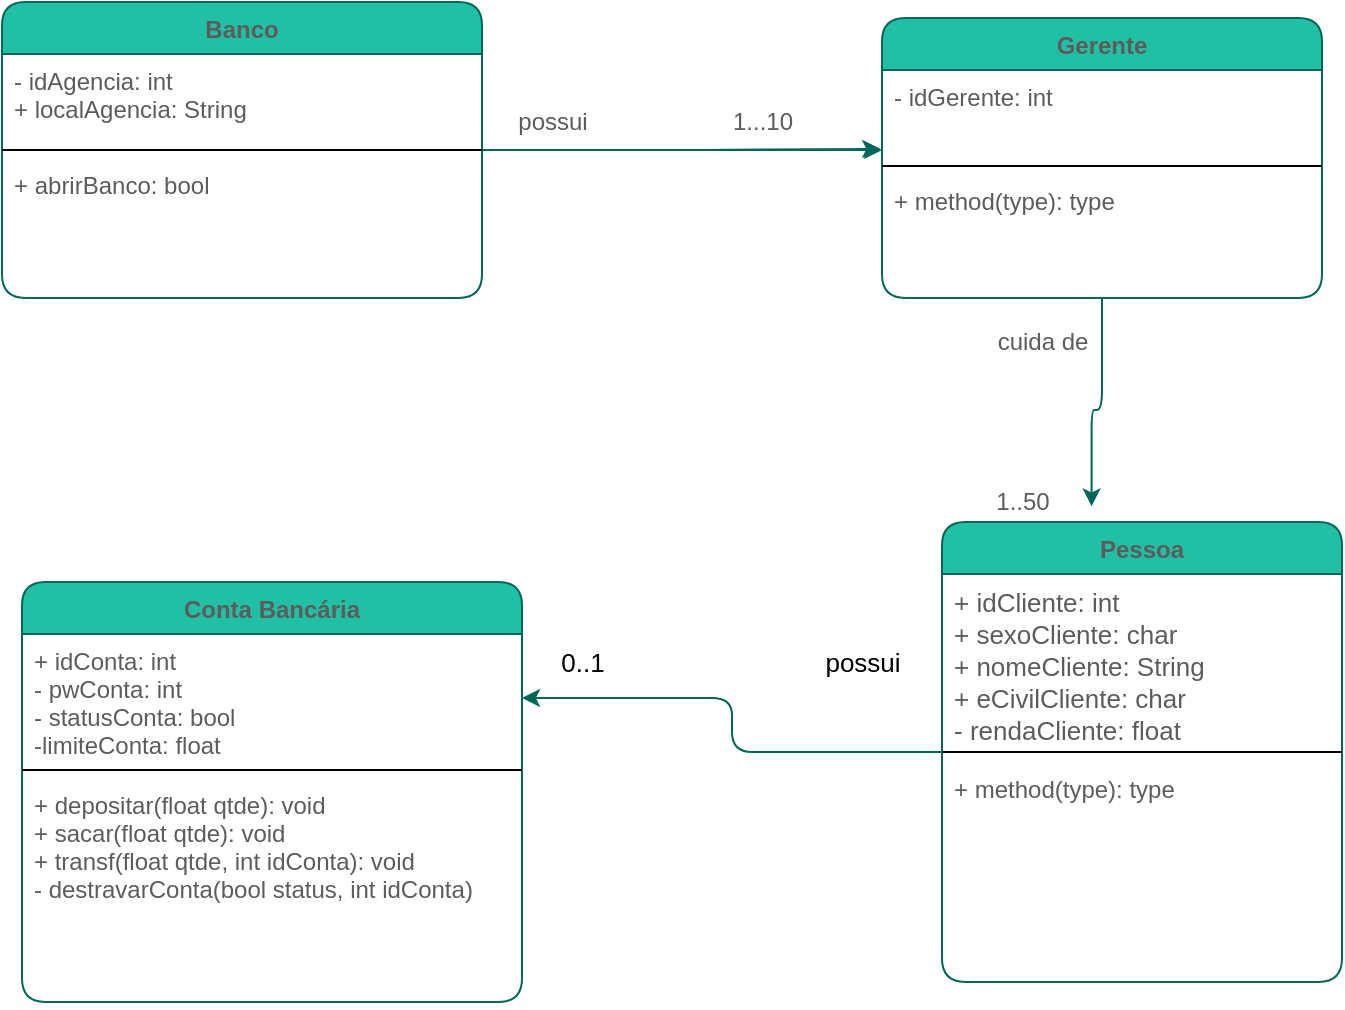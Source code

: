 <mxfile version="17.3.0" type="github">
  <diagram id="C5RBs43oDa-KdzZeNtuy" name="Page-1">
    <mxGraphModel dx="1626" dy="566" grid="1" gridSize="10" guides="1" tooltips="1" connect="1" arrows="1" fold="1" page="1" pageScale="1" pageWidth="827" pageHeight="1169" math="0" shadow="0">
      <root>
        <mxCell id="WIyWlLk6GJQsqaUBKTNV-0" />
        <mxCell id="WIyWlLk6GJQsqaUBKTNV-1" parent="WIyWlLk6GJQsqaUBKTNV-0" />
        <mxCell id="wFBebzfQempYTmUqBERj-8" style="edgeStyle=orthogonalEdgeStyle;curved=0;rounded=1;sketch=0;orthogonalLoop=1;jettySize=auto;html=1;fontColor=#5C5C5C;strokeColor=#006658;fillColor=#21C0A5;" parent="WIyWlLk6GJQsqaUBKTNV-1" source="wFBebzfQempYTmUqBERj-4" edge="1">
          <mxGeometry relative="1" as="geometry">
            <mxPoint x="-360" y="94" as="targetPoint" />
          </mxGeometry>
        </mxCell>
        <mxCell id="wFBebzfQempYTmUqBERj-20" style="edgeStyle=orthogonalEdgeStyle;curved=0;rounded=1;sketch=0;orthogonalLoop=1;jettySize=auto;html=1;entryX=-0.004;entryY=0.896;entryDx=0;entryDy=0;entryPerimeter=0;fontColor=#5C5C5C;strokeColor=#006658;fillColor=#21C0A5;" parent="WIyWlLk6GJQsqaUBKTNV-1" source="wFBebzfQempYTmUqBERj-4" target="wFBebzfQempYTmUqBERj-12" edge="1">
          <mxGeometry relative="1" as="geometry" />
        </mxCell>
        <mxCell id="wFBebzfQempYTmUqBERj-4" value="Banco" style="swimlane;fontStyle=1;align=center;verticalAlign=top;childLayout=stackLayout;horizontal=1;startSize=26;horizontalStack=0;resizeParent=1;resizeParentMax=0;resizeLast=0;collapsible=1;marginBottom=0;rounded=1;sketch=0;fontColor=#5C5C5C;strokeColor=#006658;fillColor=#21C0A5;" parent="WIyWlLk6GJQsqaUBKTNV-1" vertex="1">
          <mxGeometry x="-800" y="20" width="240" height="148" as="geometry" />
        </mxCell>
        <mxCell id="wFBebzfQempYTmUqBERj-5" value="- idAgencia: int&#xa;+ localAgencia: String" style="text;strokeColor=none;fillColor=none;align=left;verticalAlign=top;spacingLeft=4;spacingRight=4;overflow=hidden;rotatable=0;points=[[0,0.5],[1,0.5]];portConstraint=eastwest;rounded=1;sketch=0;fontColor=#5C5C5C;" parent="wFBebzfQempYTmUqBERj-4" vertex="1">
          <mxGeometry y="26" width="240" height="44" as="geometry" />
        </mxCell>
        <mxCell id="wFBebzfQempYTmUqBERj-6" value="" style="line;strokeWidth=1;fillColor=none;align=left;verticalAlign=middle;spacingTop=-1;spacingLeft=3;spacingRight=3;rotatable=0;labelPosition=right;points=[];portConstraint=eastwest;rounded=1;sketch=0;fontColor=#5C5C5C;" parent="wFBebzfQempYTmUqBERj-4" vertex="1">
          <mxGeometry y="70" width="240" height="8" as="geometry" />
        </mxCell>
        <mxCell id="wFBebzfQempYTmUqBERj-7" value="+ abrirBanco: bool" style="text;strokeColor=none;fillColor=none;align=left;verticalAlign=top;spacingLeft=4;spacingRight=4;overflow=hidden;rotatable=0;points=[[0,0.5],[1,0.5]];portConstraint=eastwest;rounded=1;sketch=0;fontColor=#5C5C5C;" parent="wFBebzfQempYTmUqBERj-4" vertex="1">
          <mxGeometry y="78" width="240" height="70" as="geometry" />
        </mxCell>
        <mxCell id="wFBebzfQempYTmUqBERj-9" value="possui" style="text;html=1;align=center;verticalAlign=middle;resizable=0;points=[];autosize=1;strokeColor=none;fillColor=none;fontColor=#5C5C5C;rounded=1;" parent="WIyWlLk6GJQsqaUBKTNV-1" vertex="1">
          <mxGeometry x="-550" y="70" width="50" height="20" as="geometry" />
        </mxCell>
        <mxCell id="wFBebzfQempYTmUqBERj-10" value="1...10" style="text;html=1;align=center;verticalAlign=middle;resizable=0;points=[];autosize=1;strokeColor=none;fillColor=none;fontColor=#5C5C5C;rounded=1;" parent="WIyWlLk6GJQsqaUBKTNV-1" vertex="1">
          <mxGeometry x="-445" y="70" width="50" height="20" as="geometry" />
        </mxCell>
        <mxCell id="wFBebzfQempYTmUqBERj-19" style="edgeStyle=orthogonalEdgeStyle;curved=0;rounded=1;sketch=0;orthogonalLoop=1;jettySize=auto;html=1;entryX=0.374;entryY=-0.034;entryDx=0;entryDy=0;entryPerimeter=0;fontColor=#5C5C5C;strokeColor=#006658;fillColor=#21C0A5;" parent="WIyWlLk6GJQsqaUBKTNV-1" source="wFBebzfQempYTmUqBERj-11" target="wFBebzfQempYTmUqBERj-15" edge="1">
          <mxGeometry relative="1" as="geometry" />
        </mxCell>
        <mxCell id="wFBebzfQempYTmUqBERj-11" value="Gerente" style="swimlane;fontStyle=1;align=center;verticalAlign=top;childLayout=stackLayout;horizontal=1;startSize=26;horizontalStack=0;resizeParent=1;resizeParentMax=0;resizeLast=0;collapsible=1;marginBottom=0;rounded=1;sketch=0;fontColor=#5C5C5C;strokeColor=#006658;fillColor=#21C0A5;" parent="WIyWlLk6GJQsqaUBKTNV-1" vertex="1">
          <mxGeometry x="-360" y="28" width="220" height="140" as="geometry" />
        </mxCell>
        <mxCell id="wFBebzfQempYTmUqBERj-12" value="- idGerente: int" style="text;strokeColor=none;fillColor=none;align=left;verticalAlign=top;spacingLeft=4;spacingRight=4;overflow=hidden;rotatable=0;points=[[0,0.5],[1,0.5]];portConstraint=eastwest;rounded=1;sketch=0;fontColor=#5C5C5C;" parent="wFBebzfQempYTmUqBERj-11" vertex="1">
          <mxGeometry y="26" width="220" height="44" as="geometry" />
        </mxCell>
        <mxCell id="wFBebzfQempYTmUqBERj-13" value="" style="line;strokeWidth=1;fillColor=none;align=left;verticalAlign=middle;spacingTop=-1;spacingLeft=3;spacingRight=3;rotatable=0;labelPosition=right;points=[];portConstraint=eastwest;rounded=1;sketch=0;fontColor=#5C5C5C;" parent="wFBebzfQempYTmUqBERj-11" vertex="1">
          <mxGeometry y="70" width="220" height="8" as="geometry" />
        </mxCell>
        <mxCell id="wFBebzfQempYTmUqBERj-14" value="+ method(type): type" style="text;strokeColor=none;fillColor=none;align=left;verticalAlign=top;spacingLeft=4;spacingRight=4;overflow=hidden;rotatable=0;points=[[0,0.5],[1,0.5]];portConstraint=eastwest;rounded=1;sketch=0;fontColor=#5C5C5C;" parent="wFBebzfQempYTmUqBERj-11" vertex="1">
          <mxGeometry y="78" width="220" height="62" as="geometry" />
        </mxCell>
        <mxCell id="wFBebzfQempYTmUqBERj-29" style="edgeStyle=orthogonalEdgeStyle;curved=0;rounded=1;sketch=0;orthogonalLoop=1;jettySize=auto;html=1;entryX=1;entryY=0.5;entryDx=0;entryDy=0;fontColor=#5C5C5C;strokeColor=#006658;fillColor=#21C0A5;" parent="WIyWlLk6GJQsqaUBKTNV-1" source="wFBebzfQempYTmUqBERj-15" target="wFBebzfQempYTmUqBERj-25" edge="1">
          <mxGeometry relative="1" as="geometry" />
        </mxCell>
        <mxCell id="wFBebzfQempYTmUqBERj-15" value="Pessoa" style="swimlane;fontStyle=1;align=center;verticalAlign=top;childLayout=stackLayout;horizontal=1;startSize=26;horizontalStack=0;resizeParent=1;resizeParentMax=0;resizeLast=0;collapsible=1;marginBottom=0;rounded=1;sketch=0;fontColor=#5C5C5C;strokeColor=#006658;fillColor=#21C0A5;" parent="WIyWlLk6GJQsqaUBKTNV-1" vertex="1">
          <mxGeometry x="-330" y="280" width="200" height="230" as="geometry" />
        </mxCell>
        <mxCell id="wFBebzfQempYTmUqBERj-28" value="+ idCliente: int&#xa;+ sexoCliente: char&#xa;+ nomeCliente: String&#xa;+ eCivilCliente: char&#xa;- rendaCliente: float" style="text;strokeColor=none;fillColor=none;align=left;verticalAlign=top;spacingLeft=4;spacingRight=4;overflow=hidden;rotatable=0;points=[[0,0.5],[1,0.5]];portConstraint=eastwest;rounded=1;sketch=0;fontColor=#5C5C5C;fontSize=13;" parent="wFBebzfQempYTmUqBERj-15" vertex="1">
          <mxGeometry y="26" width="200" height="84" as="geometry" />
        </mxCell>
        <mxCell id="wFBebzfQempYTmUqBERj-17" value="" style="line;strokeWidth=1;fillColor=none;align=left;verticalAlign=middle;spacingTop=-1;spacingLeft=3;spacingRight=3;rotatable=0;labelPosition=right;points=[];portConstraint=eastwest;rounded=1;sketch=0;fontColor=#5C5C5C;" parent="wFBebzfQempYTmUqBERj-15" vertex="1">
          <mxGeometry y="110" width="200" height="10" as="geometry" />
        </mxCell>
        <mxCell id="wFBebzfQempYTmUqBERj-18" value="+ method(type): type" style="text;strokeColor=none;fillColor=none;align=left;verticalAlign=top;spacingLeft=4;spacingRight=4;overflow=hidden;rotatable=0;points=[[0,0.5],[1,0.5]];portConstraint=eastwest;rounded=1;sketch=0;fontColor=#5C5C5C;" parent="wFBebzfQempYTmUqBERj-15" vertex="1">
          <mxGeometry y="120" width="200" height="110" as="geometry" />
        </mxCell>
        <mxCell id="wFBebzfQempYTmUqBERj-21" value="cuida de" style="text;html=1;align=center;verticalAlign=middle;resizable=0;points=[];autosize=1;strokeColor=none;fillColor=none;fontColor=#5C5C5C;" parent="WIyWlLk6GJQsqaUBKTNV-1" vertex="1">
          <mxGeometry x="-310" y="180" width="60" height="20" as="geometry" />
        </mxCell>
        <mxCell id="wFBebzfQempYTmUqBERj-22" value="1..50" style="text;html=1;align=center;verticalAlign=middle;resizable=0;points=[];autosize=1;strokeColor=none;fillColor=none;fontColor=#5C5C5C;" parent="WIyWlLk6GJQsqaUBKTNV-1" vertex="1">
          <mxGeometry x="-310" y="260" width="40" height="20" as="geometry" />
        </mxCell>
        <mxCell id="wFBebzfQempYTmUqBERj-24" value="Conta Bancária" style="swimlane;fontStyle=1;align=center;verticalAlign=top;childLayout=stackLayout;horizontal=1;startSize=26;horizontalStack=0;resizeParent=1;resizeParentMax=0;resizeLast=0;collapsible=1;marginBottom=0;rounded=1;sketch=0;fontColor=#5C5C5C;strokeColor=#006658;fillColor=#21C0A5;" parent="WIyWlLk6GJQsqaUBKTNV-1" vertex="1">
          <mxGeometry x="-790" y="310" width="250" height="210" as="geometry" />
        </mxCell>
        <mxCell id="wFBebzfQempYTmUqBERj-25" value="+ idConta: int&#xa;- pwConta: int&#xa;- statusConta: bool&#xa;-limiteConta: float" style="text;strokeColor=none;fillColor=none;align=left;verticalAlign=top;spacingLeft=4;spacingRight=4;overflow=hidden;rotatable=0;points=[[0,0.5],[1,0.5]];portConstraint=eastwest;rounded=1;sketch=0;fontColor=#5C5C5C;" parent="wFBebzfQempYTmUqBERj-24" vertex="1">
          <mxGeometry y="26" width="250" height="64" as="geometry" />
        </mxCell>
        <mxCell id="wFBebzfQempYTmUqBERj-26" value="" style="line;strokeWidth=1;fillColor=none;align=left;verticalAlign=middle;spacingTop=-1;spacingLeft=3;spacingRight=3;rotatable=0;labelPosition=right;points=[];portConstraint=eastwest;rounded=1;sketch=0;fontColor=#5C5C5C;" parent="wFBebzfQempYTmUqBERj-24" vertex="1">
          <mxGeometry y="90" width="250" height="8" as="geometry" />
        </mxCell>
        <mxCell id="wFBebzfQempYTmUqBERj-27" value="+ depositar(float qtde): void&#xa;+ sacar(float qtde): void&#xa;+ transf(float qtde, int idConta): void&#xa;- destravarConta(bool status, int idConta)" style="text;strokeColor=none;fillColor=none;align=left;verticalAlign=top;spacingLeft=4;spacingRight=4;overflow=hidden;rotatable=0;points=[[0,0.5],[1,0.5]];portConstraint=eastwest;rounded=1;sketch=0;fontColor=#5C5C5C;" parent="wFBebzfQempYTmUqBERj-24" vertex="1">
          <mxGeometry y="98" width="250" height="112" as="geometry" />
        </mxCell>
        <mxCell id="_teZEpmGl_t_8n33u-CZ-1" value="0..1" style="text;html=1;align=center;verticalAlign=middle;resizable=0;points=[];autosize=1;strokeColor=none;fillColor=none;fontSize=13;" vertex="1" parent="WIyWlLk6GJQsqaUBKTNV-1">
          <mxGeometry x="-530" y="340" width="40" height="20" as="geometry" />
        </mxCell>
        <mxCell id="_teZEpmGl_t_8n33u-CZ-2" value="possui" style="text;html=1;align=center;verticalAlign=middle;resizable=0;points=[];autosize=1;strokeColor=none;fillColor=none;fontSize=13;" vertex="1" parent="WIyWlLk6GJQsqaUBKTNV-1">
          <mxGeometry x="-395" y="340" width="50" height="20" as="geometry" />
        </mxCell>
      </root>
    </mxGraphModel>
  </diagram>
</mxfile>
